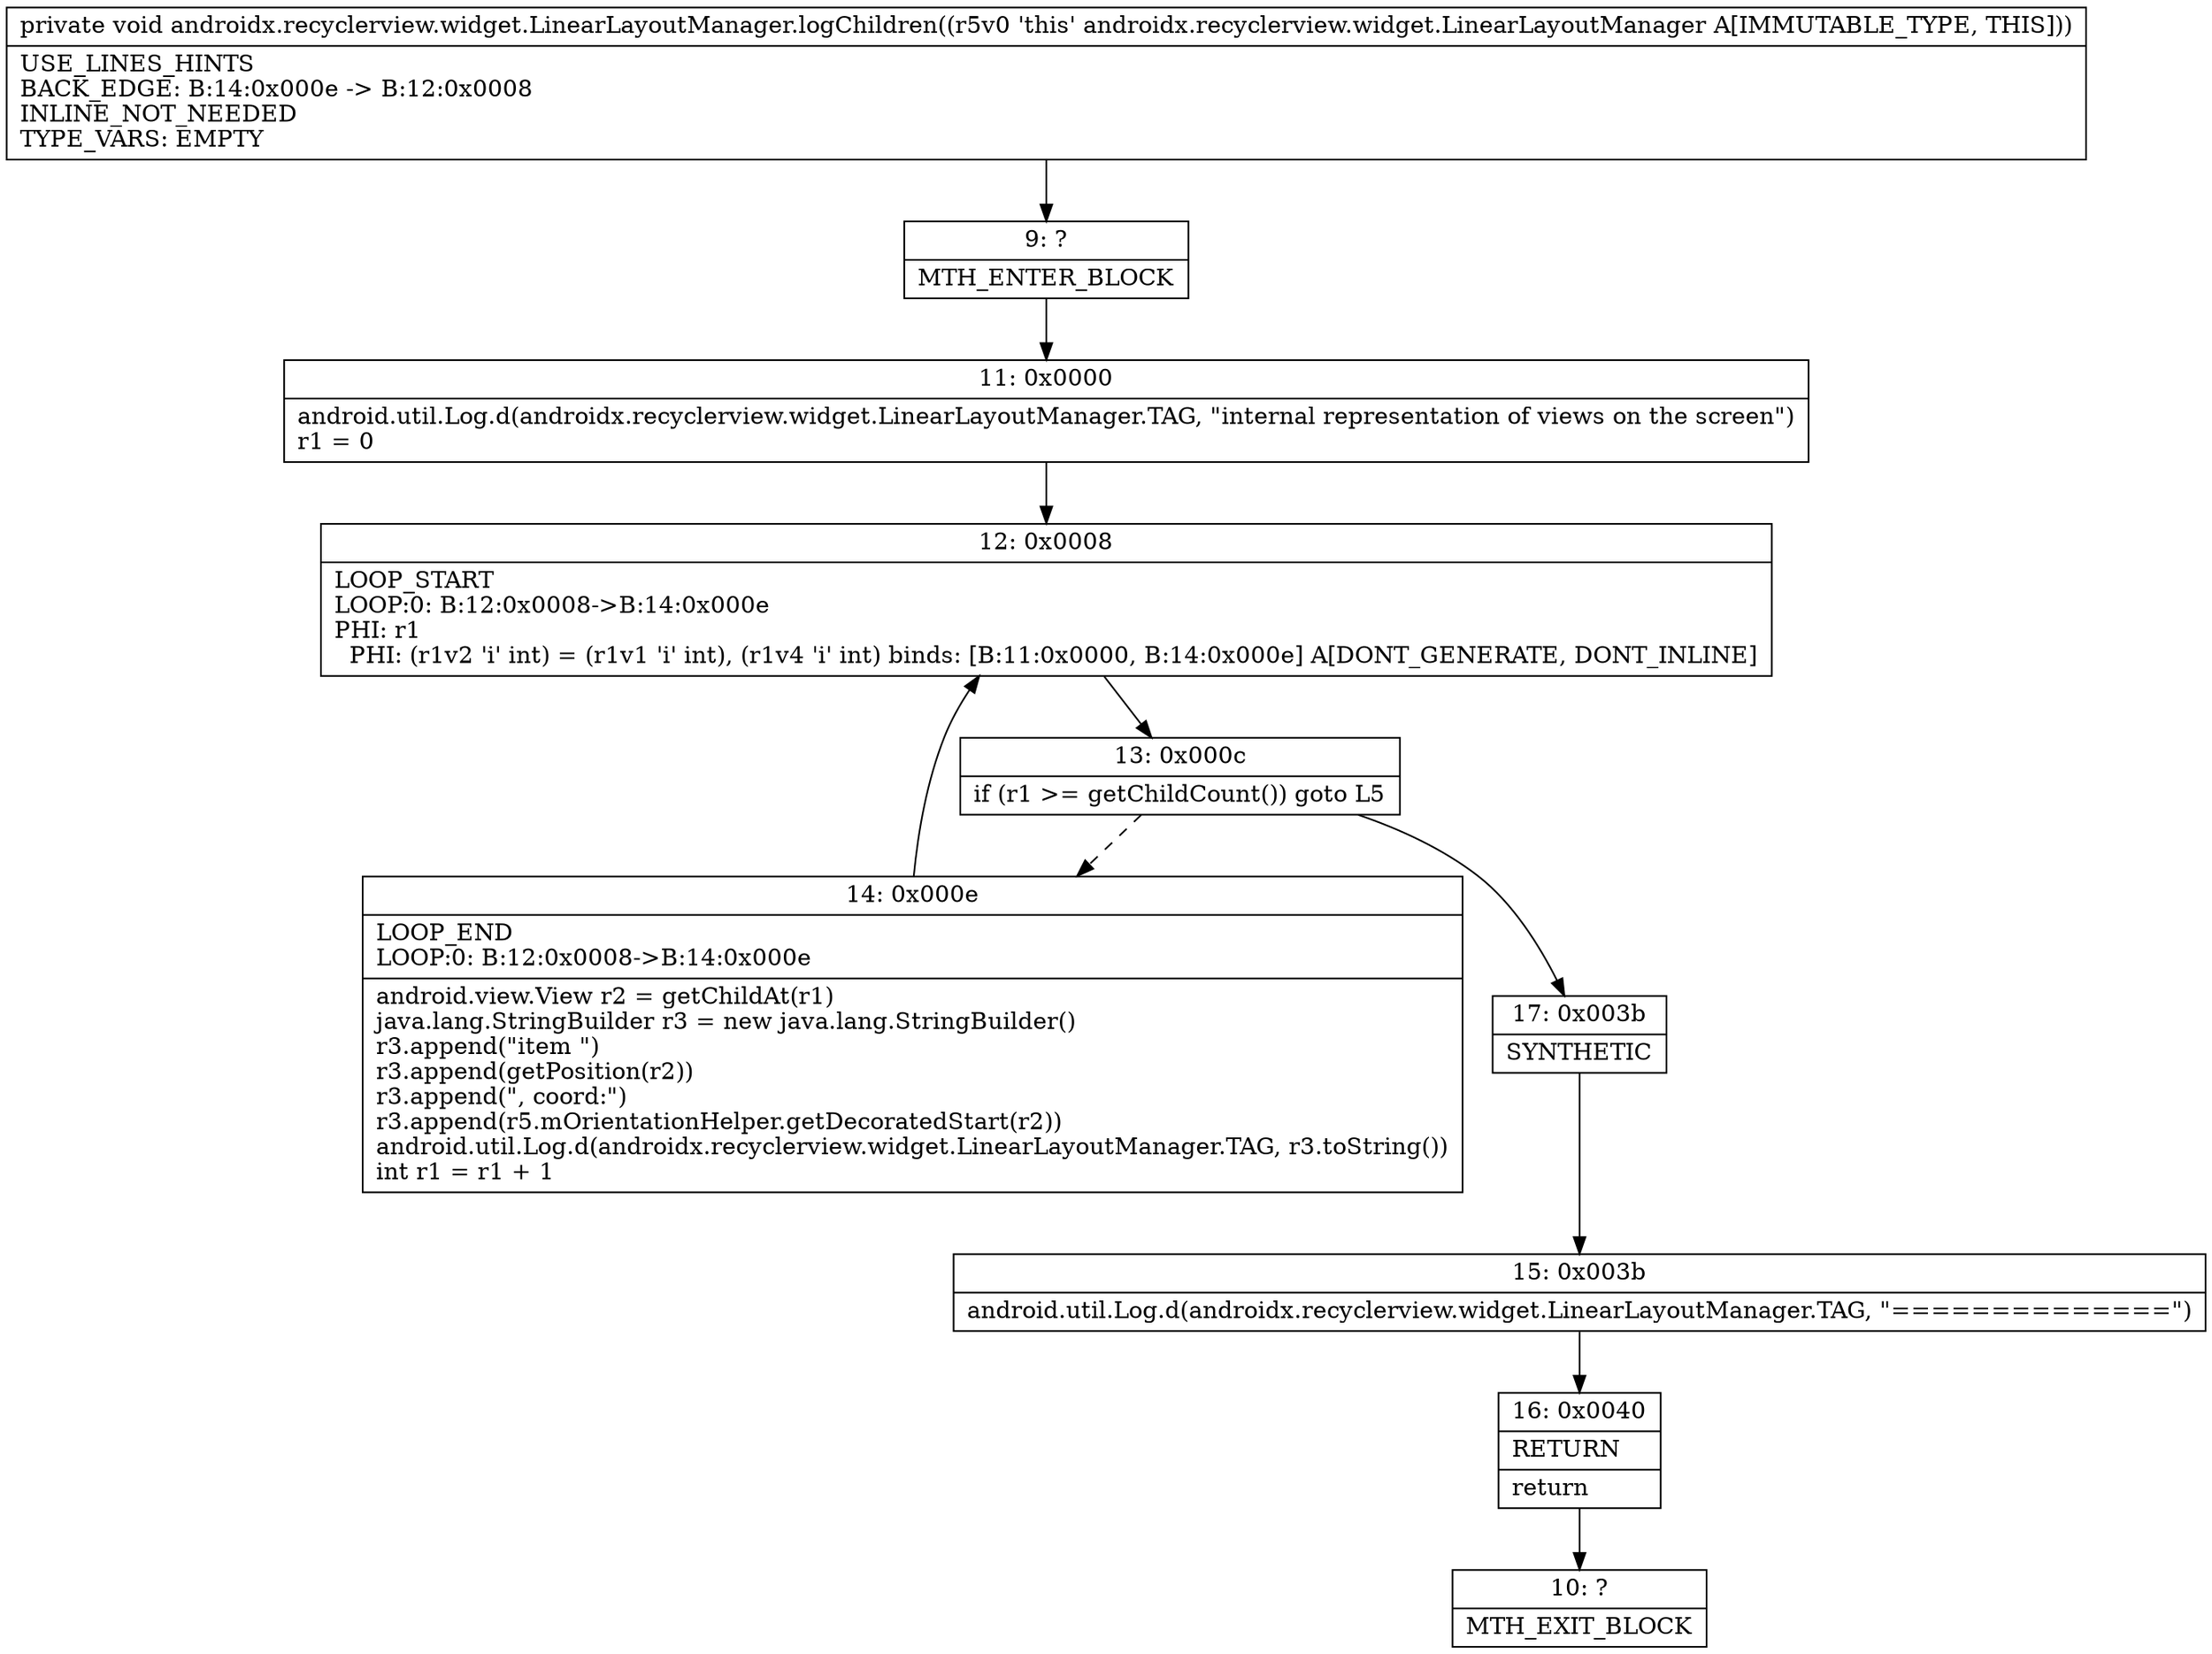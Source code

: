 digraph "CFG forandroidx.recyclerview.widget.LinearLayoutManager.logChildren()V" {
Node_9 [shape=record,label="{9\:\ ?|MTH_ENTER_BLOCK\l}"];
Node_11 [shape=record,label="{11\:\ 0x0000|android.util.Log.d(androidx.recyclerview.widget.LinearLayoutManager.TAG, \"internal representation of views on the screen\")\lr1 = 0\l}"];
Node_12 [shape=record,label="{12\:\ 0x0008|LOOP_START\lLOOP:0: B:12:0x0008\-\>B:14:0x000e\lPHI: r1 \l  PHI: (r1v2 'i' int) = (r1v1 'i' int), (r1v4 'i' int) binds: [B:11:0x0000, B:14:0x000e] A[DONT_GENERATE, DONT_INLINE]\l}"];
Node_13 [shape=record,label="{13\:\ 0x000c|if (r1 \>= getChildCount()) goto L5\l}"];
Node_14 [shape=record,label="{14\:\ 0x000e|LOOP_END\lLOOP:0: B:12:0x0008\-\>B:14:0x000e\l|android.view.View r2 = getChildAt(r1)\ljava.lang.StringBuilder r3 = new java.lang.StringBuilder()\lr3.append(\"item \")\lr3.append(getPosition(r2))\lr3.append(\", coord:\")\lr3.append(r5.mOrientationHelper.getDecoratedStart(r2))\landroid.util.Log.d(androidx.recyclerview.widget.LinearLayoutManager.TAG, r3.toString())\lint r1 = r1 + 1\l}"];
Node_17 [shape=record,label="{17\:\ 0x003b|SYNTHETIC\l}"];
Node_15 [shape=record,label="{15\:\ 0x003b|android.util.Log.d(androidx.recyclerview.widget.LinearLayoutManager.TAG, \"==============\")\l}"];
Node_16 [shape=record,label="{16\:\ 0x0040|RETURN\l|return\l}"];
Node_10 [shape=record,label="{10\:\ ?|MTH_EXIT_BLOCK\l}"];
MethodNode[shape=record,label="{private void androidx.recyclerview.widget.LinearLayoutManager.logChildren((r5v0 'this' androidx.recyclerview.widget.LinearLayoutManager A[IMMUTABLE_TYPE, THIS]))  | USE_LINES_HINTS\lBACK_EDGE: B:14:0x000e \-\> B:12:0x0008\lINLINE_NOT_NEEDED\lTYPE_VARS: EMPTY\l}"];
MethodNode -> Node_9;Node_9 -> Node_11;
Node_11 -> Node_12;
Node_12 -> Node_13;
Node_13 -> Node_14[style=dashed];
Node_13 -> Node_17;
Node_14 -> Node_12;
Node_17 -> Node_15;
Node_15 -> Node_16;
Node_16 -> Node_10;
}

